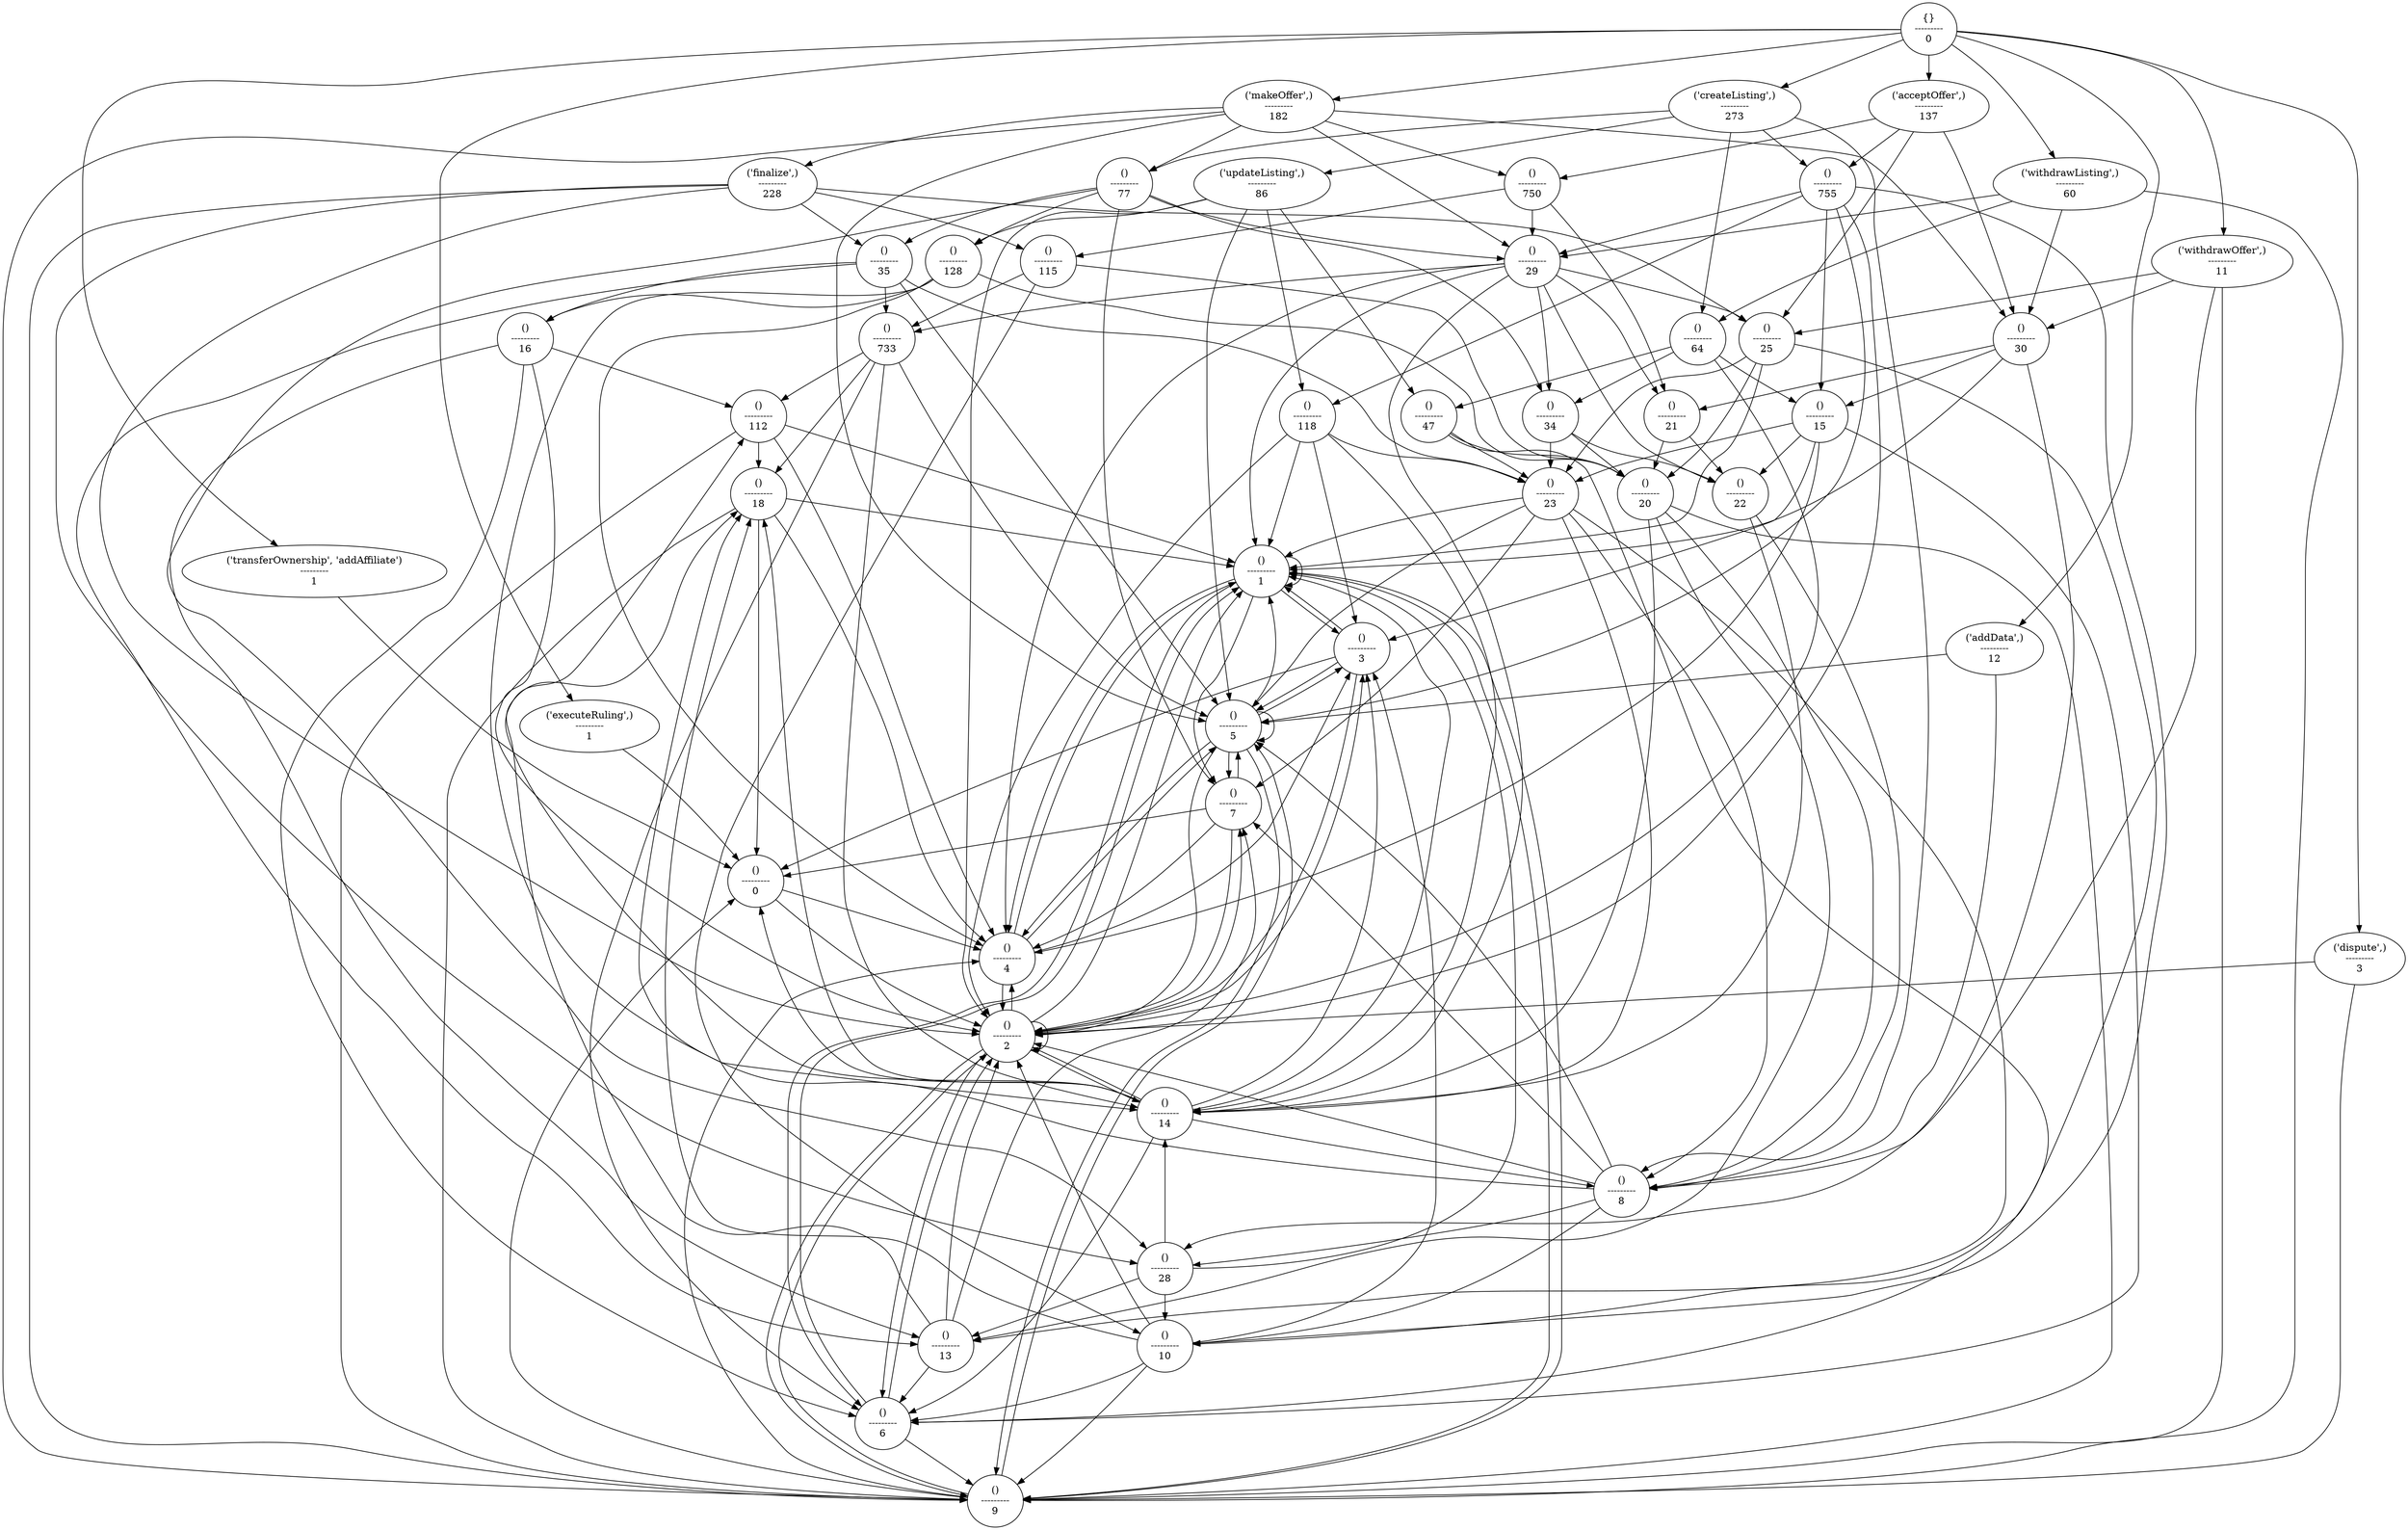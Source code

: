strict digraph  {
"{}\n---------\n0";
"('createListing',)\n---------\n273";
"()\n---------\n77";
"()\n---------\n35";
"()\n---------\n733";
"()\n---------\n112";
"()\n---------\n18";
"()\n---------\n1";
"()\n---------\n1";
"()\n---------\n3";
"()\n---------\n0";
"()\n---------\n4";
"()\n---------\n1";
"()\n---------\n9";
"()\n---------\n4";
"()\n---------\n1";
"()\n---------\n4";
"()\n---------\n14";
"()\n---------\n0";
"()\n---------\n2";
"()\n---------\n4";
"()\n---------\n3";
"()\n---------\n1";
"()\n---------\n18";
"()\n---------\n1";
"()\n---------\n5";
"()\n---------\n6";
"()\n---------\n16";
"()\n---------\n13";
"()\n---------\n2";
"()\n---------\n6";
"()\n---------\n2";
"()\n---------\n23";
"()\n---------\n7";
"()\n---------\n13";
"()\n---------\n5";
"()\n---------\n29";
"()\n---------\n14";
"()\n---------\n8";
"()\n---------\n6";
"()\n---------\n2";
"()\n---------\n22";
"()\n---------\n4";
"()\n---------\n1";
"()\n---------\n128";
"()\n---------\n20";
"()\n---------\n14";
"()\n---------\n4";
"()\n---------\n34";
"()\n---------\n28";
"()\n---------\n7";
"()\n---------\n755";
"()\n---------\n118";
"()\n---------\n23";
"()\n---------\n1";
"()\n---------\n4";
"()\n---------\n5";
"()\n---------\n1";
"()\n---------\n2";
"()\n---------\n1";
"()\n---------\n3";
"()\n---------\n1";
"()\n---------\n15";
"()\n---------\n4";
"()\n---------\n3";
"()\n---------\n1";
"()\n---------\n6";
"()\n---------\n10";
"()\n---------\n6";
"()\n---------\n5";
"()\n---------\n2";
"('updateListing',)\n---------\n86";
"()\n---------\n47";
"()\n---------\n6";
"()\n---------\n2";
"()\n---------\n5";
"()\n---------\n64";
"()\n---------\n2";
"()\n---------\n8";
"()\n---------\n8";
"('makeOffer',)\n---------\n182";
"('finalize',)\n---------\n228";
"()\n---------\n115";
"()\n---------\n20";
"()\n---------\n9";
"()\n---------\n10";
"()\n---------\n25";
"()\n---------\n1";
"()\n---------\n28";
"()\n---------\n9";
"()\n---------\n2";
"()\n---------\n750";
"()\n---------\n21";
"()\n---------\n29";
"()\n---------\n30";
"()\n---------\n5";
"()\n---------\n9";
"('acceptOffer',)\n---------\n137";
"()\n---------\n30";
"()\n---------\n1";
"()\n---------\n25";
"('withdrawListing',)\n---------\n60";
"()\n---------\n9";
"('withdrawOffer',)\n---------\n11";
"('addData',)\n---------\n12";
"('dispute',)\n---------\n3";
"('transferOwnership', 'addAffiliate')\n---------\n1";
"('executeRuling',)\n---------\n1";
"{}\n---------\n0" -> "('createListing',)\n---------\n273";
"{}\n---------\n0" -> "('makeOffer',)\n---------\n182";
"{}\n---------\n0" -> "('acceptOffer',)\n---------\n137";
"{}\n---------\n0" -> "('withdrawListing',)\n---------\n60";
"{}\n---------\n0" -> "('withdrawOffer',)\n---------\n11";
"{}\n---------\n0" -> "('addData',)\n---------\n12";
"{}\n---------\n0" -> "('dispute',)\n---------\n3";
"{}\n---------\n0" -> "('transferOwnership', 'addAffiliate')\n---------\n1";
"{}\n---------\n0" -> "('executeRuling',)\n---------\n1";
"('createListing',)\n---------\n273" -> "()\n---------\n77";
"('createListing',)\n---------\n273" -> "()\n---------\n755";
"('createListing',)\n---------\n273" -> "('updateListing',)\n---------\n86";
"('createListing',)\n---------\n273" -> "()\n---------\n64";
"('createListing',)\n---------\n273" -> "()\n---------\n8";
"('createListing',)\n---------\n273" -> "()\n---------\n8";
"()\n---------\n77" -> "()\n---------\n35";
"()\n---------\n77" -> "()\n---------\n29";
"()\n---------\n77" -> "()\n---------\n128";
"()\n---------\n77" -> "()\n---------\n34";
"()\n---------\n77" -> "()\n---------\n28";
"()\n---------\n77" -> "()\n---------\n7";
"()\n---------\n35" -> "()\n---------\n733";
"()\n---------\n35" -> "()\n---------\n16";
"()\n---------\n35" -> "()\n---------\n23";
"()\n---------\n35" -> "()\n---------\n13";
"()\n---------\n35" -> "()\n---------\n5";
"()\n---------\n733" -> "()\n---------\n112";
"()\n---------\n733" -> "()\n---------\n14";
"()\n---------\n733" -> "()\n---------\n18";
"()\n---------\n733" -> "()\n---------\n5";
"()\n---------\n733" -> "()\n---------\n6";
"()\n---------\n112" -> "()\n---------\n18";
"()\n---------\n112" -> "()\n---------\n9";
"()\n---------\n112" -> "()\n---------\n1";
"()\n---------\n112" -> "()\n---------\n4";
"()\n---------\n18" -> "()\n---------\n1";
"()\n---------\n18" -> "()\n---------\n4";
"()\n---------\n18" -> "()\n---------\n1";
"()\n---------\n1" -> "()\n---------\n1";
"()\n---------\n1" -> "()\n---------\n3";
"()\n---------\n3" -> "()\n---------\n0";
"()\n---------\n4" -> "()\n---------\n1";
"()\n---------\n1" -> "()\n---------\n3";
"()\n---------\n9" -> "()\n---------\n4";
"()\n---------\n9" -> "()\n---------\n4";
"()\n---------\n4" -> "()\n---------\n1";
"()\n---------\n1" -> "()\n---------\n1";
"()\n---------\n1" -> "()\n---------\n4";
"()\n---------\n4" -> "()\n---------\n1";
"()\n---------\n14" -> "()\n---------\n18";
"()\n---------\n14" -> "()\n---------\n0";
"()\n---------\n14" -> "()\n---------\n3";
"()\n---------\n14" -> "()\n---------\n1";
"()\n---------\n0" -> "()\n---------\n2";
"()\n---------\n0" -> "()\n---------\n4";
"()\n---------\n0" -> "()\n---------\n4";
"()\n---------\n2" -> "()\n---------\n3";
"()\n---------\n4" -> "()\n---------\n1";
"()\n---------\n3" -> "()\n---------\n2";
"()\n---------\n3" -> "()\n---------\n1";
"()\n---------\n1" -> "()\n---------\n1";
"()\n---------\n1" -> "()\n---------\n4";
"()\n---------\n18" -> "()\n---------\n9";
"()\n---------\n18" -> "()\n---------\n0";
"()\n---------\n18" -> "()\n---------\n1";
"()\n---------\n1" -> "()\n---------\n4";
"()\n---------\n1" -> "()\n---------\n4";
"()\n---------\n5" -> "()\n---------\n3";
"()\n---------\n5" -> "()\n---------\n4";
"()\n---------\n6" -> "()\n---------\n1";
"()\n---------\n6" -> "()\n---------\n1";
"()\n---------\n6" -> "()\n---------\n1";
"()\n---------\n16" -> "()\n---------\n112";
"()\n---------\n16" -> "()\n---------\n13";
"()\n---------\n16" -> "()\n---------\n6";
"()\n---------\n16" -> "()\n---------\n2";
"()\n---------\n13" -> "()\n---------\n18";
"()\n---------\n13" -> "()\n---------\n2";
"()\n---------\n2" -> "()\n---------\n4";
"()\n---------\n6" -> "()\n---------\n9";
"()\n---------\n6" -> "()\n---------\n2";
"()\n---------\n2" -> "()\n---------\n4";
"()\n---------\n23" -> "()\n---------\n14";
"()\n---------\n23" -> "()\n---------\n13";
"()\n---------\n23" -> "()\n---------\n7";
"()\n---------\n7" -> "()\n---------\n0";
"()\n---------\n7" -> "()\n---------\n2";
"()\n---------\n13" -> "()\n---------\n18";
"()\n---------\n13" -> "()\n---------\n6";
"()\n---------\n13" -> "()\n---------\n7";
"()\n---------\n5" -> "()\n---------\n5";
"()\n---------\n5" -> "()\n---------\n2";
"()\n---------\n29" -> "()\n---------\n733";
"()\n---------\n29" -> "()\n---------\n14";
"()\n---------\n29" -> "()\n---------\n22";
"()\n---------\n29" -> "()\n---------\n4";
"()\n---------\n29" -> "()\n---------\n1";
"()\n---------\n14" -> "()\n---------\n112";
"()\n---------\n14" -> "()\n---------\n8";
"()\n---------\n14" -> "()\n---------\n6";
"()\n---------\n14" -> "()\n---------\n2";
"()\n---------\n8" -> "()\n---------\n18";
"()\n---------\n6" -> "()\n---------\n1";
"()\n---------\n2" -> "()\n---------\n4";
"()\n---------\n22" -> "()\n---------\n14";
"()\n---------\n22" -> "()\n---------\n8";
"()\n---------\n4" -> "()\n---------\n5";
"()\n---------\n4" -> "()\n---------\n2";
"()\n---------\n1" -> "()\n---------\n6";
"()\n---------\n1" -> "()\n---------\n6";
"()\n---------\n128" -> "()\n---------\n16";
"()\n---------\n128" -> "()\n---------\n14";
"()\n---------\n128" -> "()\n---------\n20";
"()\n---------\n128" -> "()\n---------\n14";
"()\n---------\n128" -> "()\n---------\n4";
"()\n---------\n20" -> "()\n---------\n13";
"()\n---------\n20" -> "()\n---------\n8";
"()\n---------\n14" -> "()\n---------\n6";
"()\n---------\n4" -> "()\n---------\n2";
"()\n---------\n4" -> "()\n---------\n2";
"()\n---------\n34" -> "()\n---------\n23";
"()\n---------\n34" -> "()\n---------\n22";
"()\n---------\n34" -> "()\n---------\n20";
"()\n---------\n28" -> "()\n---------\n13";
"()\n---------\n28" -> "()\n---------\n14";
"()\n---------\n7" -> "()\n---------\n5";
"()\n---------\n7" -> "()\n---------\n4";
"()\n---------\n7" -> "()\n---------\n4";
"()\n---------\n755" -> "()\n---------\n29";
"()\n---------\n755" -> "()\n---------\n118";
"()\n---------\n755" -> "()\n---------\n15";
"()\n---------\n755" -> "()\n---------\n10";
"()\n---------\n755" -> "()\n---------\n5";
"()\n---------\n755" -> "()\n---------\n2";
"()\n---------\n118" -> "()\n---------\n14";
"()\n---------\n118" -> "()\n---------\n23";
"()\n---------\n118" -> "()\n---------\n2";
"()\n---------\n118" -> "()\n---------\n3";
"()\n---------\n118" -> "()\n---------\n1";
"()\n---------\n23" -> "()\n---------\n8";
"()\n---------\n23" -> "()\n---------\n1";
"()\n---------\n23" -> "()\n---------\n5";
"()\n---------\n23" -> "()\n---------\n1";
"()\n---------\n1" -> "()\n---------\n1";
"()\n---------\n1" -> "()\n---------\n4";
"()\n---------\n4" -> "()\n---------\n1";
"()\n---------\n5" -> "()\n---------\n1";
"()\n---------\n1" -> "()\n---------\n4";
"()\n---------\n1" -> "()\n---------\n4";
"()\n---------\n2" -> "()\n---------\n9";
"()\n---------\n2" -> "()\n---------\n1";
"()\n---------\n2" -> "()\n---------\n1";
"()\n---------\n1" -> "()\n---------\n4";
"()\n---------\n1" -> "()\n---------\n4";
"()\n---------\n3" -> "()\n---------\n5";
"()\n---------\n3" -> "()\n---------\n2";
"()\n---------\n1" -> "()\n---------\n6";
"()\n---------\n1" -> "()\n---------\n1";
"()\n---------\n1" -> "()\n---------\n1";
"()\n---------\n15" -> "()\n---------\n22";
"()\n---------\n15" -> "()\n---------\n23";
"()\n---------\n15" -> "()\n---------\n4";
"()\n---------\n15" -> "()\n---------\n3";
"()\n---------\n15" -> "()\n---------\n6";
"()\n---------\n4" -> "()\n---------\n3";
"()\n---------\n4" -> "()\n---------\n5";
"()\n---------\n3" -> "()\n---------\n0";
"()\n---------\n3" -> "()\n---------\n1";
"()\n---------\n3" -> "()\n---------\n1";
"()\n---------\n1" -> "()\n---------\n4";
"()\n---------\n1" -> "()\n---------\n4";
"()\n---------\n6" -> "()\n---------\n1";
"()\n---------\n6" -> "()\n---------\n1";
"()\n---------\n6" -> "()\n---------\n1";
"()\n---------\n10" -> "()\n---------\n18";
"()\n---------\n10" -> "()\n---------\n2";
"()\n---------\n10" -> "()\n---------\n3";
"()\n---------\n10" -> "()\n---------\n6";
"()\n---------\n6" -> "()\n---------\n1";
"()\n---------\n6" -> "()\n---------\n1";
"()\n---------\n6" -> "()\n---------\n1";
"()\n---------\n5" -> "()\n---------\n4";
"()\n---------\n5" -> "()\n---------\n3";
"()\n---------\n5" -> "()\n---------\n4";
"()\n---------\n2" -> "()\n---------\n1";
"()\n---------\n2" -> "()\n---------\n1";
"()\n---------\n2" -> "()\n---------\n6";
"()\n---------\n2" -> "()\n---------\n6";
"('updateListing',)\n---------\n86" -> "()\n---------\n128";
"('updateListing',)\n---------\n86" -> "()\n---------\n118";
"('updateListing',)\n---------\n86" -> "()\n---------\n47";
"('updateListing',)\n---------\n86" -> "()\n---------\n2";
"('updateListing',)\n---------\n86" -> "()\n---------\n5";
"()\n---------\n47" -> "()\n---------\n20";
"()\n---------\n47" -> "()\n---------\n23";
"()\n---------\n47" -> "()\n---------\n6";
"()\n---------\n6" -> "()\n---------\n2";
"()\n---------\n6" -> "()\n---------\n1";
"()\n---------\n2" -> "()\n---------\n14";
"()\n---------\n2" -> "()\n---------\n2";
"()\n---------\n2" -> "()\n---------\n6";
"()\n---------\n5" -> "()\n---------\n3";
"()\n---------\n5" -> "()\n---------\n4";
"()\n---------\n64" -> "()\n---------\n47";
"()\n---------\n64" -> "()\n---------\n34";
"()\n---------\n64" -> "()\n---------\n15";
"()\n---------\n64" -> "()\n---------\n2";
"()\n---------\n2" -> "()\n---------\n7";
"()\n---------\n2" -> "()\n---------\n3";
"()\n---------\n2" -> "()\n---------\n6";
"()\n---------\n8" -> "()\n---------\n28";
"()\n---------\n8" -> "()\n---------\n10";
"()\n---------\n8" -> "()\n---------\n2";
"()\n---------\n8" -> "()\n---------\n2";
"()\n---------\n8" -> "()\n---------\n5";
"()\n---------\n8" -> "()\n---------\n7";
"()\n---------\n8" -> "()\n---------\n5";
"('makeOffer',)\n---------\n182" -> "('finalize',)\n---------\n228";
"('makeOffer',)\n---------\n182" -> "()\n---------\n77";
"('makeOffer',)\n---------\n182" -> "()\n---------\n750";
"('makeOffer',)\n---------\n182" -> "()\n---------\n29";
"('makeOffer',)\n---------\n182" -> "()\n---------\n30";
"('makeOffer',)\n---------\n182" -> "()\n---------\n5";
"('makeOffer',)\n---------\n182" -> "()\n---------\n9";
"('finalize',)\n---------\n228" -> "()\n---------\n35";
"('finalize',)\n---------\n228" -> "()\n---------\n115";
"('finalize',)\n---------\n228" -> "()\n---------\n25";
"('finalize',)\n---------\n228" -> "()\n---------\n28";
"('finalize',)\n---------\n228" -> "()\n---------\n9";
"('finalize',)\n---------\n228" -> "()\n---------\n2";
"()\n---------\n115" -> "()\n---------\n733";
"()\n---------\n115" -> "()\n---------\n20";
"()\n---------\n115" -> "()\n---------\n10";
"()\n---------\n20" -> "()\n---------\n14";
"()\n---------\n20" -> "()\n---------\n9";
"()\n---------\n9" -> "()\n---------\n0";
"()\n---------\n10" -> "()\n---------\n18";
"()\n---------\n10" -> "()\n---------\n9";
"()\n---------\n25" -> "()\n---------\n23";
"()\n---------\n25" -> "()\n---------\n20";
"()\n---------\n25" -> "()\n---------\n1";
"()\n---------\n1" -> "()\n---------\n7";
"()\n---------\n1" -> "()\n---------\n9";
"()\n---------\n28" -> "()\n---------\n13";
"()\n---------\n28" -> "()\n---------\n10";
"()\n---------\n28" -> "()\n---------\n1";
"()\n---------\n9" -> "()\n---------\n5";
"()\n---------\n2" -> "()\n---------\n6";
"()\n---------\n750" -> "()\n---------\n29";
"()\n---------\n750" -> "()\n---------\n115";
"()\n---------\n750" -> "()\n---------\n21";
"()\n---------\n21" -> "()\n---------\n22";
"()\n---------\n21" -> "()\n---------\n20";
"()\n---------\n29" -> "()\n---------\n34";
"()\n---------\n29" -> "()\n---------\n25";
"()\n---------\n29" -> "()\n---------\n21";
"()\n---------\n30" -> "()\n---------\n28";
"()\n---------\n30" -> "()\n---------\n28";
"()\n---------\n5" -> "()\n---------\n9";
"()\n---------\n5" -> "()\n---------\n7";
"()\n---------\n9" -> "()\n---------\n2";
"()\n---------\n9" -> "()\n---------\n1";
"('acceptOffer',)\n---------\n137" -> "()\n---------\n755";
"('acceptOffer',)\n---------\n137" -> "()\n---------\n750";
"('acceptOffer',)\n---------\n137" -> "()\n---------\n30";
"('acceptOffer',)\n---------\n137" -> "()\n---------\n25";
"()\n---------\n30" -> "()\n---------\n15";
"()\n---------\n30" -> "()\n---------\n21";
"()\n---------\n30" -> "()\n---------\n1";
"()\n---------\n1" -> "()\n---------\n3";
"()\n---------\n1" -> "()\n---------\n9";
"()\n---------\n25" -> "()\n---------\n10";
"()\n---------\n25" -> "()\n---------\n10";
"()\n---------\n25" -> "()\n---------\n1";
"('withdrawListing',)\n---------\n60" -> "()\n---------\n64";
"('withdrawListing',)\n---------\n60" -> "()\n---------\n29";
"('withdrawListing',)\n---------\n60" -> "()\n---------\n30";
"('withdrawListing',)\n---------\n60" -> "()\n---------\n9";
"()\n---------\n9" -> "()\n---------\n2";
"()\n---------\n9" -> "()\n---------\n1";
"()\n---------\n9" -> "()\n---------\n1";
"('withdrawOffer',)\n---------\n11" -> "()\n---------\n30";
"('withdrawOffer',)\n---------\n11" -> "()\n---------\n8";
"('withdrawOffer',)\n---------\n11" -> "()\n---------\n25";
"('withdrawOffer',)\n---------\n11" -> "()\n---------\n9";
"('addData',)\n---------\n12" -> "()\n---------\n8";
"('addData',)\n---------\n12" -> "()\n---------\n5";
"('dispute',)\n---------\n3" -> "()\n---------\n9";
"('dispute',)\n---------\n3" -> "()\n---------\n2";
"('transferOwnership', 'addAffiliate')\n---------\n1" -> "()\n---------\n0";
"('executeRuling',)\n---------\n1" -> "()\n---------\n0";
}
